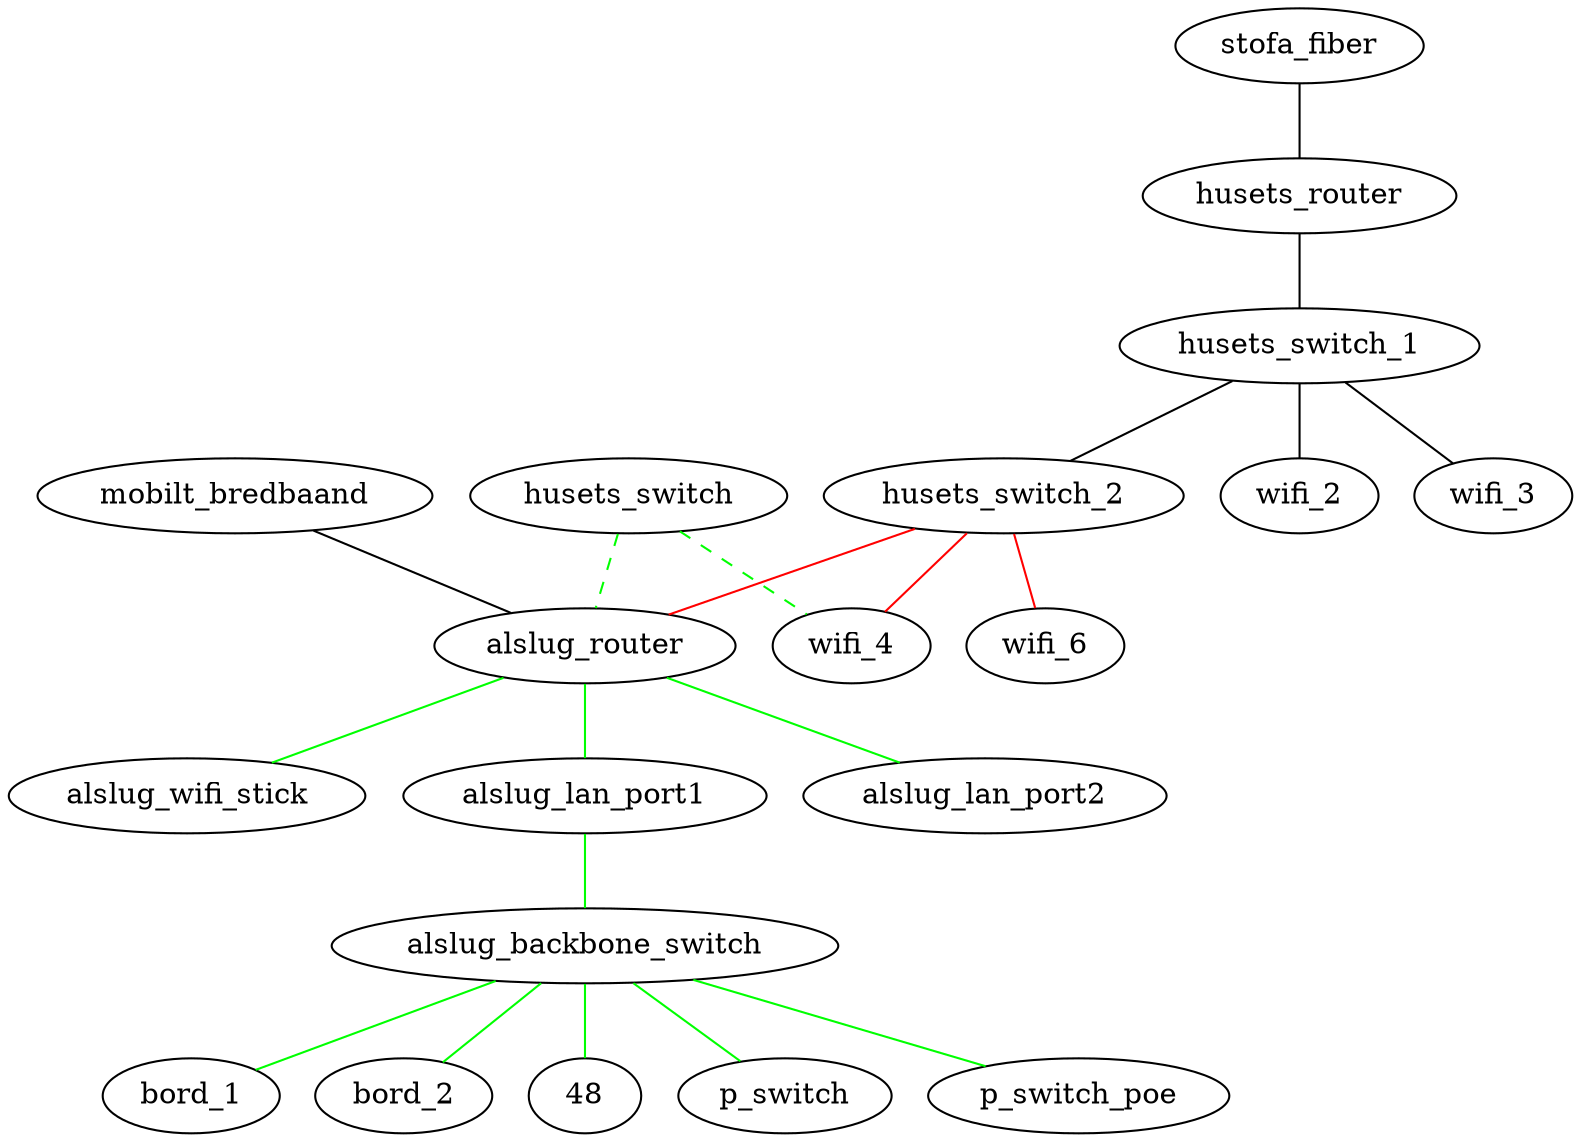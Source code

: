 digraph xxx {
  edge [ dir=none ];
  
  // Internet forbindelser
  stofa_fiber -> husets_router;
  mobilt_bredbaand -> alslug_router;
  
  // Husets forbindelser
  husets_router -> husets_switch_1 -> { husets_switch_2 wifi_2 wifi_3 };
  husets_switch_2 -> { wifi_4 wifi_6 alslug_router} [ color=red weigth=10 ];

  // VLAN forbindelser over bakkensbros netværk
  husets_switch -> { alslug_router wifi_4 } [ color=green style=dashed ];
  
  // Interne forbindelser
  edge [ color=green weight=10 ];
  alslug_router -> { alslug_wifi_stick alslug_lan_port1 alslug_lan_port2 };
  alslug_lan_port1 -> alslug_backbone_switch -> { bord_1 bord_2 48p_switch 48p_switch_poe }
}
